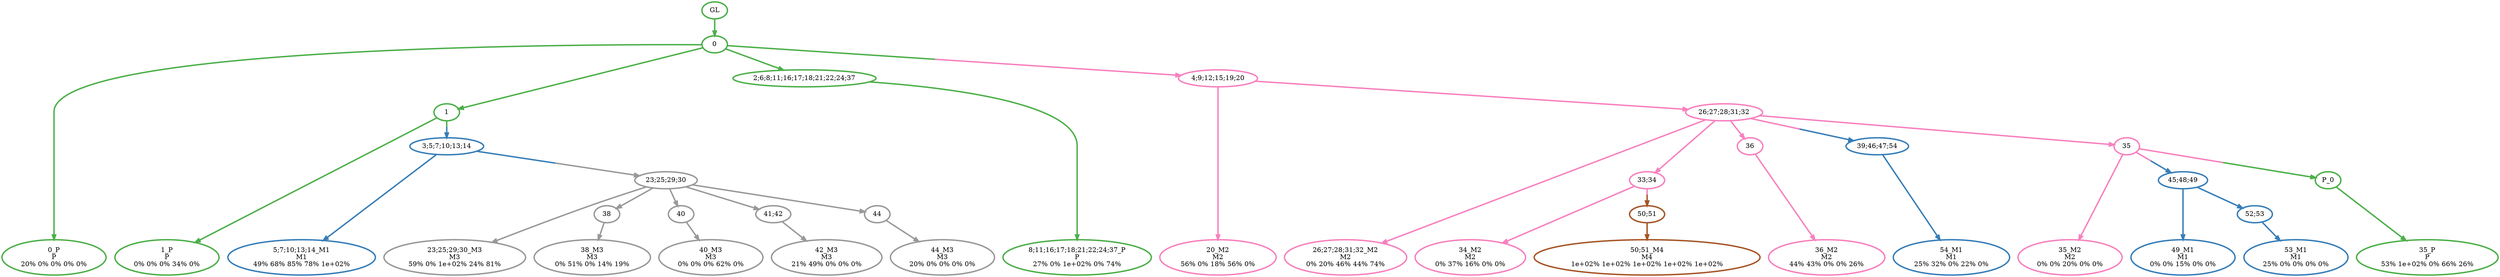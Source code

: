 digraph T {
	{
		rank=same
		36 [penwidth=3,colorscheme=set19,color=3,label="0_P\nP\n20% 0% 0% 0% 0%"]
		34 [penwidth=3,colorscheme=set19,color=3,label="1_P\nP\n0% 0% 0% 34% 0%"]
		32 [penwidth=3,colorscheme=set19,color=3,label="8;11;16;17;18;21;22;24;37_P\nP\n27% 0% 1e+02% 0% 74%"]
		30 [penwidth=3,colorscheme=set19,color=3,label="35_P\nP\n53% 1e+02% 0% 66% 26%"]
		29 [penwidth=3,colorscheme=set19,color=2,label="5;7;10;13;14_M1\nM1\n49% 68% 85% 78% 1e+02%"]
		28 [penwidth=3,colorscheme=set19,color=2,label="49_M1\nM1\n0% 0% 15% 0% 0%"]
		26 [penwidth=3,colorscheme=set19,color=2,label="53_M1\nM1\n25% 0% 0% 0% 0%"]
		25 [penwidth=3,colorscheme=set19,color=2,label="54_M1\nM1\n25% 32% 0% 22% 0%"]
		24 [penwidth=3,colorscheme=set19,color=8,label="20_M2\nM2\n56% 0% 18% 56% 0%"]
		23 [penwidth=3,colorscheme=set19,color=8,label="26;27;28;31;32_M2\nM2\n0% 20% 46% 44% 74%"]
		21 [penwidth=3,colorscheme=set19,color=8,label="34_M2\nM2\n0% 37% 16% 0% 0%"]
		20 [penwidth=3,colorscheme=set19,color=8,label="35_M2\nM2\n0% 0% 20% 0% 0%"]
		18 [penwidth=3,colorscheme=set19,color=8,label="36_M2\nM2\n44% 43% 0% 0% 26%"]
		17 [penwidth=3,colorscheme=set19,color=9,label="23;25;29;30_M3\nM3\n59% 0% 1e+02% 24% 81%"]
		15 [penwidth=3,colorscheme=set19,color=9,label="38_M3\nM3\n0% 51% 0% 14% 19%"]
		13 [penwidth=3,colorscheme=set19,color=9,label="40_M3\nM3\n0% 0% 0% 62% 0%"]
		11 [penwidth=3,colorscheme=set19,color=9,label="42_M3\nM3\n21% 49% 0% 0% 0%"]
		9 [penwidth=3,colorscheme=set19,color=9,label="44_M3\nM3\n20% 0% 0% 0% 0%"]
		8 [penwidth=3,colorscheme=set19,color=7,label="50;51_M4\nM4\n1e+02% 1e+02% 1e+02% 1e+02% 1e+02%"]
	}
	38 [penwidth=3,colorscheme=set19,color=3,label="GL"]
	37 [penwidth=3,colorscheme=set19,color=3,label="0"]
	35 [penwidth=3,colorscheme=set19,color=3,label="1"]
	33 [penwidth=3,colorscheme=set19,color=3,label="2;6;8;11;16;17;18;21;22;24;37"]
	31 [penwidth=3,colorscheme=set19,color=8,label="26;27;28;31;32"]
	27 [penwidth=3,colorscheme=set19,color=2,label="52;53"]
	22 [penwidth=3,colorscheme=set19,color=8,label="33;34"]
	19 [penwidth=3,colorscheme=set19,color=8,label="36"]
	16 [penwidth=3,colorscheme=set19,color=9,label="38"]
	14 [penwidth=3,colorscheme=set19,color=9,label="40"]
	12 [penwidth=3,colorscheme=set19,color=9,label="41;42"]
	10 [penwidth=3,colorscheme=set19,color=9,label="44"]
	7 [penwidth=3,colorscheme=set19,color=2,label="39;46;47;54"]
	6 [penwidth=3,colorscheme=set19,color=7,label="50;51"]
	5 [penwidth=3,colorscheme=set19,color=2,label="45;48;49"]
	4 [penwidth=3,colorscheme=set19,color=3,label="P_0"]
	3 [penwidth=3,colorscheme=set19,color=9,label="23;25;29;30"]
	2 [penwidth=3,colorscheme=set19,color=8,label="35"]
	1 [penwidth=3,colorscheme=set19,color=8,label="4;9;12;15;19;20"]
	0 [penwidth=3,colorscheme=set19,color=2,label="3;5;7;10;13;14"]
	38 -> 37 [penwidth=3,colorscheme=set19,color=3]
	37 -> 36 [penwidth=3,colorscheme=set19,color=3]
	37 -> 35 [penwidth=3,colorscheme=set19,color=3]
	37 -> 33 [penwidth=3,colorscheme=set19,color=3]
	37 -> 1 [penwidth=3,colorscheme=set19,color="3;0.5:8"]
	35 -> 34 [penwidth=3,colorscheme=set19,color=3]
	35 -> 0 [penwidth=3,colorscheme=set19,color="3;0.5:2"]
	33 -> 32 [penwidth=3,colorscheme=set19,color=3]
	31 -> 23 [penwidth=3,colorscheme=set19,color=8]
	31 -> 19 [penwidth=3,colorscheme=set19,color=8]
	31 -> 22 [penwidth=3,colorscheme=set19,color=8]
	31 -> 7 [penwidth=3,colorscheme=set19,color="8;0.5:2"]
	31 -> 2 [penwidth=3,colorscheme=set19,color=8]
	27 -> 26 [penwidth=3,colorscheme=set19,color=2]
	22 -> 21 [penwidth=3,colorscheme=set19,color=8]
	22 -> 6 [penwidth=3,colorscheme=set19,color="8;0.5:7"]
	19 -> 18 [penwidth=3,colorscheme=set19,color=8]
	16 -> 15 [penwidth=3,colorscheme=set19,color=9]
	14 -> 13 [penwidth=3,colorscheme=set19,color=9]
	12 -> 11 [penwidth=3,colorscheme=set19,color=9]
	10 -> 9 [penwidth=3,colorscheme=set19,color=9]
	7 -> 25 [penwidth=3,colorscheme=set19,color=2]
	6 -> 8 [penwidth=3,colorscheme=set19,color=7]
	5 -> 28 [penwidth=3,colorscheme=set19,color=2]
	5 -> 27 [penwidth=3,colorscheme=set19,color=2]
	4 -> 30 [penwidth=3,colorscheme=set19,color=3]
	3 -> 17 [penwidth=3,colorscheme=set19,color=9]
	3 -> 16 [penwidth=3,colorscheme=set19,color=9]
	3 -> 14 [penwidth=3,colorscheme=set19,color=9]
	3 -> 12 [penwidth=3,colorscheme=set19,color=9]
	3 -> 10 [penwidth=3,colorscheme=set19,color=9]
	2 -> 4 [penwidth=3,colorscheme=set19,color="8;0.5:3"]
	2 -> 20 [penwidth=3,colorscheme=set19,color=8]
	2 -> 5 [penwidth=3,colorscheme=set19,color="8;0.5:2"]
	1 -> 31 [penwidth=3,colorscheme=set19,color=8]
	1 -> 24 [penwidth=3,colorscheme=set19,color=8]
	0 -> 29 [penwidth=3,colorscheme=set19,color=2]
	0 -> 3 [penwidth=3,colorscheme=set19,color="2;0.5:9"]
}
